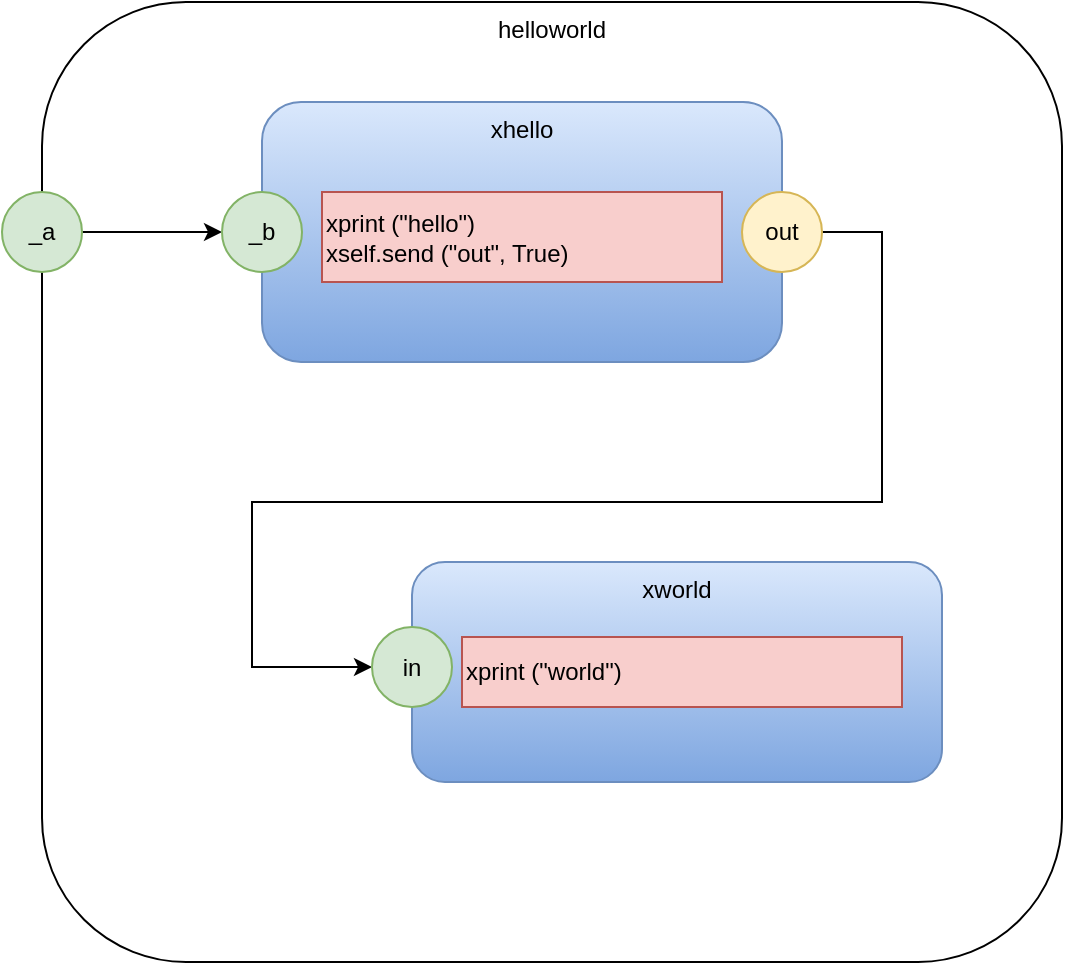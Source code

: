 <mxfile version="14.6.13" type="device"><diagram id="fo9xvGcHm88d3B_x5weG" name="Page-1"><mxGraphModel dx="1106" dy="806" grid="1" gridSize="10" guides="1" tooltips="1" connect="1" arrows="1" fold="1" page="1" pageScale="1" pageWidth="1100" pageHeight="850" math="0" shadow="0"><root><mxCell id="0"/><mxCell id="1" parent="0"/><mxCell id="i5jZ3dy8F4nkPbaXPHF6-1" value="helloworld" style="rounded=1;whiteSpace=wrap;html=1;verticalAlign=top;" parent="1" vertex="1"><mxGeometry x="120" y="170" width="510" height="480" as="geometry"/></mxCell><mxCell id="i5jZ3dy8F4nkPbaXPHF6-2" value="xhello" style="rounded=1;whiteSpace=wrap;html=1;gradientColor=#7ea6e0;fillColor=#dae8fc;strokeColor=#6c8ebf;verticalAlign=top;" parent="1" vertex="1"><mxGeometry x="230" y="220" width="260" height="130" as="geometry"/></mxCell><mxCell id="i5jZ3dy8F4nkPbaXPHF6-3" value="xprint (&quot;hello&quot;)&lt;br&gt;xself.send (&quot;out&quot;, True)&lt;br&gt;&lt;div&gt;&lt;/div&gt;" style="rounded=0;whiteSpace=wrap;html=1;fillColor=#f8cecc;strokeColor=#b85450;align=left;" parent="1" vertex="1"><mxGeometry x="260" y="265" width="200" height="45" as="geometry"/></mxCell><mxCell id="i5jZ3dy8F4nkPbaXPHF6-4" style="edgeStyle=orthogonalEdgeStyle;rounded=0;orthogonalLoop=1;jettySize=auto;html=1;entryX=0;entryY=0.5;entryDx=0;entryDy=0;" parent="1" source="i5jZ3dy8F4nkPbaXPHF6-5" target="i5jZ3dy8F4nkPbaXPHF6-9" edge="1"><mxGeometry relative="1" as="geometry"><Array as="points"><mxPoint x="540" y="285"/><mxPoint x="540" y="420"/><mxPoint x="225" y="420"/><mxPoint x="225" y="503"/></Array></mxGeometry></mxCell><mxCell id="i5jZ3dy8F4nkPbaXPHF6-5" value="out" style="ellipse;whiteSpace=wrap;html=1;aspect=fixed;fillColor=#fff2cc;strokeColor=#d6b656;" parent="1" vertex="1"><mxGeometry x="470" y="265" width="40" height="40" as="geometry"/></mxCell><mxCell id="i5jZ3dy8F4nkPbaXPHF6-6" value="xworld" style="rounded=1;whiteSpace=wrap;html=1;gradientColor=#7ea6e0;fillColor=#dae8fc;strokeColor=#6c8ebf;verticalAlign=top;" parent="1" vertex="1"><mxGeometry x="305" y="450" width="265" height="110" as="geometry"/></mxCell><mxCell id="i5jZ3dy8F4nkPbaXPHF6-9" value="in" style="ellipse;whiteSpace=wrap;html=1;aspect=fixed;fillColor=#d5e8d4;strokeColor=#82b366;" parent="1" vertex="1"><mxGeometry x="285" y="482.5" width="40" height="40" as="geometry"/></mxCell><mxCell id="5xomNgWtBKOTZXKJYYDN-1" value="xprint (&quot;world&quot;)&lt;br&gt;&lt;div&gt;&lt;/div&gt;" style="rounded=0;whiteSpace=wrap;html=1;fillColor=#f8cecc;strokeColor=#b85450;align=left;" parent="1" vertex="1"><mxGeometry x="330" y="487.5" width="220" height="35" as="geometry"/></mxCell><mxCell id="Eg2JflB1LH7_nM4HlBUV-3" style="edgeStyle=orthogonalEdgeStyle;rounded=0;orthogonalLoop=1;jettySize=auto;html=1;exitX=1;exitY=0.5;exitDx=0;exitDy=0;entryX=0;entryY=0.5;entryDx=0;entryDy=0;" parent="1" source="Eg2JflB1LH7_nM4HlBUV-1" target="Eg2JflB1LH7_nM4HlBUV-2" edge="1"><mxGeometry relative="1" as="geometry"/></mxCell><mxCell id="Eg2JflB1LH7_nM4HlBUV-1" value="_a" style="ellipse;whiteSpace=wrap;html=1;aspect=fixed;fillColor=#d5e8d4;strokeColor=#82b366;" parent="1" vertex="1"><mxGeometry x="100" y="265" width="40" height="40" as="geometry"/></mxCell><mxCell id="Eg2JflB1LH7_nM4HlBUV-2" value="_b" style="ellipse;whiteSpace=wrap;html=1;aspect=fixed;fillColor=#d5e8d4;strokeColor=#82b366;" parent="1" vertex="1"><mxGeometry x="210" y="265" width="40" height="40" as="geometry"/></mxCell></root></mxGraphModel></diagram></mxfile>